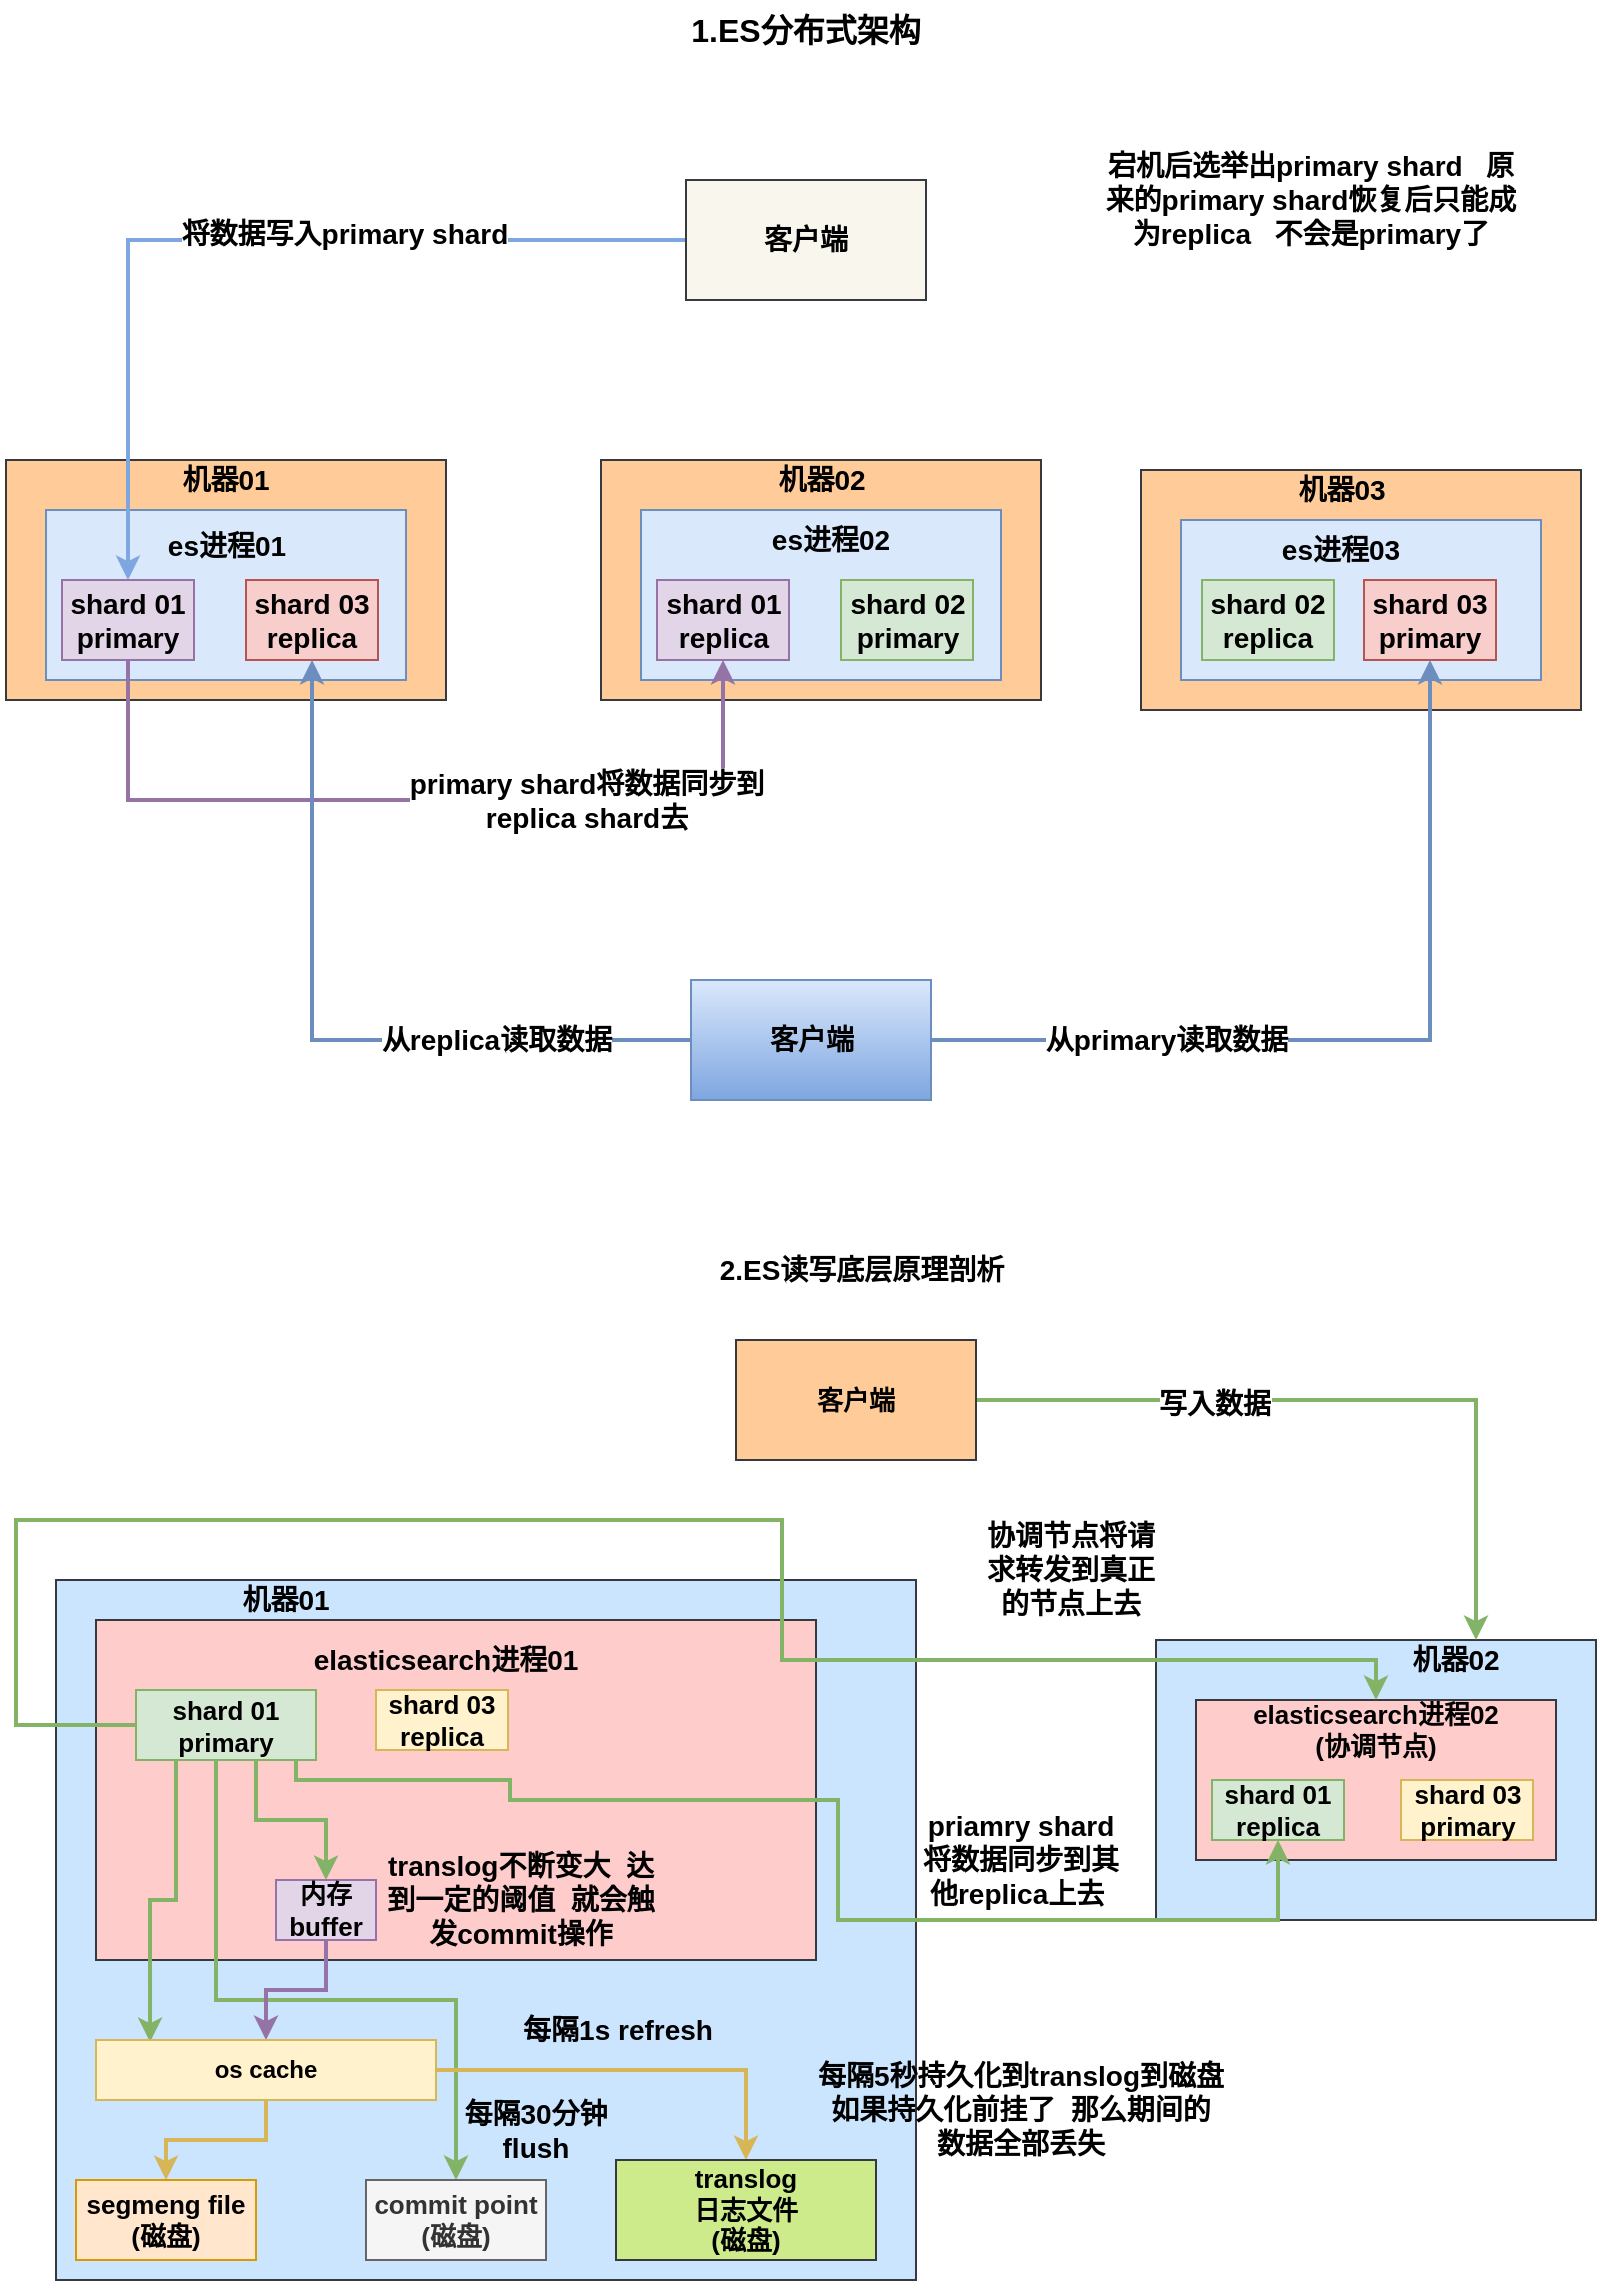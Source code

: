 <mxfile version="15.2.7" type="device" pages="3"><diagram id="0jMCeUNntdhyDlJ93cEk" name="es"><mxGraphModel dx="1024" dy="-577" grid="1" gridSize="10" guides="1" tooltips="1" connect="1" arrows="1" fold="1" page="1" pageScale="1" pageWidth="827" pageHeight="1169" math="0" shadow="0"><root><mxCell id="0"/><mxCell id="1" parent="0"/><mxCell id="6hgKpID6SJpWsVz11ASq-5" value="" style="rounded=0;whiteSpace=wrap;html=1;fillColor=#cce5ff;strokeColor=#36393d;" parent="1" vertex="1"><mxGeometry x="595" y="2000" width="220" height="140" as="geometry"/></mxCell><mxCell id="6hgKpID6SJpWsVz11ASq-9" value="" style="rounded=0;whiteSpace=wrap;html=1;fillColor=#ffcccc;strokeColor=#36393d;" parent="1" vertex="1"><mxGeometry x="615" y="2030" width="180" height="80" as="geometry"/></mxCell><mxCell id="3uVnQfU19yMsv7oNAwfB-8" value="" style="rounded=0;whiteSpace=wrap;html=1;fillColor=#ffcc99;strokeColor=#36393d;" parent="1" vertex="1"><mxGeometry x="317.5" y="1410" width="220" height="120" as="geometry"/></mxCell><mxCell id="3uVnQfU19yMsv7oNAwfB-9" value="" style="rounded=0;whiteSpace=wrap;html=1;fillColor=#dae8fc;strokeColor=#6c8ebf;" parent="1" vertex="1"><mxGeometry x="337.5" y="1435" width="180" height="85" as="geometry"/></mxCell><mxCell id="6hgKpID6SJpWsVz11ASq-2" value="" style="rounded=0;whiteSpace=wrap;html=1;fillColor=#cce5ff;strokeColor=#36393d;" parent="1" vertex="1"><mxGeometry x="45" y="1970" width="430" height="350" as="geometry"/></mxCell><mxCell id="6hgKpID6SJpWsVz11ASq-7" value="" style="rounded=0;whiteSpace=wrap;html=1;fillColor=#ffcccc;strokeColor=#36393d;" parent="1" vertex="1"><mxGeometry x="65" y="1990" width="360" height="170" as="geometry"/></mxCell><mxCell id="6hgKpID6SJpWsVz11ASq-11" value="&lt;font style=&quot;font-size: 14px&quot;&gt;&lt;b&gt;机器01&lt;/b&gt;&lt;/font&gt;" style="text;html=1;strokeColor=none;fillColor=none;align=center;verticalAlign=middle;whiteSpace=wrap;rounded=0;" parent="1" vertex="1"><mxGeometry x="135" y="1970" width="50" height="20" as="geometry"/></mxCell><mxCell id="6hgKpID6SJpWsVz11ASq-12" value="&lt;font style=&quot;font-size: 14px&quot;&gt;&lt;b&gt;机器02&lt;/b&gt;&lt;/font&gt;" style="text;html=1;strokeColor=none;fillColor=none;align=center;verticalAlign=middle;whiteSpace=wrap;rounded=0;" parent="1" vertex="1"><mxGeometry x="720" y="2000" width="50" height="20" as="geometry"/></mxCell><mxCell id="6hgKpID6SJpWsVz11ASq-28" style="edgeStyle=orthogonalEdgeStyle;rounded=0;orthogonalLoop=1;jettySize=auto;html=1;fillColor=#d5e8d4;strokeColor=#82b366;strokeWidth=2;" parent="1" source="6hgKpID6SJpWsVz11ASq-14" edge="1"><mxGeometry relative="1" as="geometry"><mxPoint x="755" y="2000" as="targetPoint"/><Array as="points"><mxPoint x="755" y="1880"/><mxPoint x="755" y="2000"/></Array></mxGeometry></mxCell><mxCell id="6hgKpID6SJpWsVz11ASq-29" value="&lt;b&gt;&lt;font style=&quot;font-size: 14px&quot;&gt;写入数据&lt;/font&gt;&lt;/b&gt;" style="edgeLabel;html=1;align=center;verticalAlign=middle;resizable=0;points=[];" parent="6hgKpID6SJpWsVz11ASq-28" vertex="1" connectable="0"><mxGeometry x="-0.571" y="-2" relative="1" as="geometry"><mxPoint x="38.83" as="offset"/></mxGeometry></mxCell><mxCell id="6hgKpID6SJpWsVz11ASq-14" value="&lt;b&gt;&lt;font style=&quot;font-size: 13px&quot;&gt;客户端&lt;/font&gt;&lt;/b&gt;" style="rounded=0;whiteSpace=wrap;html=1;fillColor=#ffcc99;strokeColor=#36393d;" parent="1" vertex="1"><mxGeometry x="385" y="1850" width="120" height="60" as="geometry"/></mxCell><mxCell id="6hgKpID6SJpWsVz11ASq-15" value="&lt;font style=&quot;font-size: 14px&quot;&gt;&lt;b&gt;2.ES读写底层原理剖析&lt;/b&gt;&lt;/font&gt;" style="text;html=1;strokeColor=none;fillColor=none;align=center;verticalAlign=middle;whiteSpace=wrap;rounded=0;" parent="1" vertex="1"><mxGeometry x="337.5" y="1800" width="220" height="30" as="geometry"/></mxCell><mxCell id="6hgKpID6SJpWsVz11ASq-16" value="&lt;font style=&quot;font-size: 14px&quot;&gt;&lt;b&gt;elasticsearch进程01&lt;/b&gt;&lt;/font&gt;" style="text;html=1;strokeColor=none;fillColor=none;align=center;verticalAlign=middle;whiteSpace=wrap;rounded=0;" parent="1" vertex="1"><mxGeometry x="165" y="2000" width="150" height="20" as="geometry"/></mxCell><mxCell id="6hgKpID6SJpWsVz11ASq-22" value="&lt;b style=&quot;font-size: 13px&quot;&gt;shard 01&lt;br&gt;replica&lt;/b&gt;" style="rounded=0;whiteSpace=wrap;html=1;fillColor=#d5e8d4;strokeColor=#82b366;" parent="1" vertex="1"><mxGeometry x="623" y="2070" width="66" height="30" as="geometry"/></mxCell><mxCell id="6hgKpID6SJpWsVz11ASq-23" value="&lt;b style=&quot;font-size: 13px&quot;&gt;shard 03&lt;br&gt;primary&lt;/b&gt;" style="rounded=0;whiteSpace=wrap;html=1;fillColor=#fff2cc;strokeColor=#d6b656;" parent="1" vertex="1"><mxGeometry x="717.5" y="2070" width="66" height="30" as="geometry"/></mxCell><mxCell id="6hgKpID6SJpWsVz11ASq-43" value="" style="edgeStyle=orthogonalEdgeStyle;rounded=0;orthogonalLoop=1;jettySize=auto;html=1;entryX=0.5;entryY=0;entryDx=0;entryDy=0;fillColor=#d5e8d4;strokeColor=#82b366;strokeWidth=2;" parent="1" source="6hgKpID6SJpWsVz11ASq-26" target="6hgKpID6SJpWsVz11ASq-32" edge="1"><mxGeometry relative="1" as="geometry"><Array as="points"><mxPoint x="145" y="2090"/><mxPoint x="180" y="2090"/></Array></mxGeometry></mxCell><mxCell id="6hgKpID6SJpWsVz11ASq-47" style="edgeStyle=orthogonalEdgeStyle;rounded=0;orthogonalLoop=1;jettySize=auto;html=1;entryX=0.5;entryY=1;entryDx=0;entryDy=0;fillColor=#d5e8d4;strokeColor=#82b366;strokeWidth=2;" parent="1" source="6hgKpID6SJpWsVz11ASq-26" target="6hgKpID6SJpWsVz11ASq-22" edge="1"><mxGeometry relative="1" as="geometry"><Array as="points"><mxPoint x="165" y="2070"/><mxPoint x="272" y="2070"/><mxPoint x="272" y="2080"/><mxPoint x="436" y="2080"/><mxPoint x="436" y="2140"/><mxPoint x="656" y="2140"/></Array></mxGeometry></mxCell><mxCell id="6hgKpID6SJpWsVz11ASq-52" style="edgeStyle=orthogonalEdgeStyle;rounded=0;orthogonalLoop=1;jettySize=auto;html=1;entryX=0.5;entryY=0;entryDx=0;entryDy=0;fillColor=#d5e8d4;strokeColor=#82b366;strokeWidth=2;" parent="1" source="6hgKpID6SJpWsVz11ASq-26" target="6hgKpID6SJpWsVz11ASq-51" edge="1"><mxGeometry relative="1" as="geometry"><Array as="points"><mxPoint x="125" y="2180"/><mxPoint x="245" y="2180"/></Array></mxGeometry></mxCell><mxCell id="6hgKpID6SJpWsVz11ASq-61" style="edgeStyle=orthogonalEdgeStyle;rounded=0;orthogonalLoop=1;jettySize=auto;html=1;entryX=0.159;entryY=0.033;entryDx=0;entryDy=0;entryPerimeter=0;fillColor=#d5e8d4;strokeColor=#82b366;strokeWidth=2;" parent="1" source="6hgKpID6SJpWsVz11ASq-26" target="6hgKpID6SJpWsVz11ASq-34" edge="1"><mxGeometry relative="1" as="geometry"><Array as="points"><mxPoint x="105" y="2130"/><mxPoint x="92" y="2130"/></Array></mxGeometry></mxCell><mxCell id="3uVnQfU19yMsv7oNAwfB-31" style="edgeStyle=orthogonalEdgeStyle;rounded=0;orthogonalLoop=1;jettySize=auto;html=1;entryX=0.5;entryY=0;entryDx=0;entryDy=0;strokeColor=#82b366;strokeWidth=2;fillColor=#d5e8d4;" parent="1" source="6hgKpID6SJpWsVz11ASq-26" target="6hgKpID6SJpWsVz11ASq-31" edge="1"><mxGeometry relative="1" as="geometry"><Array as="points"><mxPoint x="25" y="2043"/><mxPoint x="25" y="1940"/><mxPoint x="408" y="1940"/><mxPoint x="408" y="2010"/><mxPoint x="705" y="2010"/></Array></mxGeometry></mxCell><mxCell id="6hgKpID6SJpWsVz11ASq-26" value="&lt;font style=&quot;font-size: 13px&quot;&gt;&lt;b&gt;shard 01&lt;br&gt;primary&lt;/b&gt;&lt;/font&gt;" style="rounded=0;whiteSpace=wrap;html=1;fillColor=#d5e8d4;strokeColor=#82b366;" parent="1" vertex="1"><mxGeometry x="85" y="2025" width="90" height="35" as="geometry"/></mxCell><mxCell id="6hgKpID6SJpWsVz11ASq-27" value="&lt;b style=&quot;font-size: 13px&quot;&gt;shard 03&lt;br&gt;replica&lt;/b&gt;" style="rounded=0;whiteSpace=wrap;html=1;fillColor=#fff2cc;strokeColor=#d6b656;" parent="1" vertex="1"><mxGeometry x="205" y="2025" width="66" height="30" as="geometry"/></mxCell><mxCell id="6hgKpID6SJpWsVz11ASq-31" value="&lt;font style=&quot;font-size: 13px&quot;&gt;&lt;b&gt;elasticsearch进程02&lt;br&gt;(协调节点)&lt;/b&gt;&lt;br&gt;&lt;/font&gt;" style="text;html=1;strokeColor=none;fillColor=none;align=center;verticalAlign=middle;whiteSpace=wrap;rounded=0;" parent="1" vertex="1"><mxGeometry x="640" y="2030" width="130" height="30" as="geometry"/></mxCell><mxCell id="6hgKpID6SJpWsVz11ASq-37" style="edgeStyle=orthogonalEdgeStyle;rounded=0;orthogonalLoop=1;jettySize=auto;html=1;entryX=0.5;entryY=0;entryDx=0;entryDy=0;strokeWidth=2;fillColor=#e1d5e7;strokeColor=#9673a6;" parent="1" source="6hgKpID6SJpWsVz11ASq-32" target="6hgKpID6SJpWsVz11ASq-34" edge="1"><mxGeometry relative="1" as="geometry"/></mxCell><mxCell id="6hgKpID6SJpWsVz11ASq-32" value="&lt;b&gt;&lt;font style=&quot;font-size: 13px&quot;&gt;内存buffer&lt;/font&gt;&lt;/b&gt;" style="rounded=0;whiteSpace=wrap;html=1;fillColor=#e1d5e7;strokeColor=#9673a6;" parent="1" vertex="1"><mxGeometry x="155" y="2120" width="50" height="30" as="geometry"/></mxCell><mxCell id="6hgKpID6SJpWsVz11ASq-38" value="" style="edgeStyle=orthogonalEdgeStyle;rounded=0;orthogonalLoop=1;jettySize=auto;html=1;strokeWidth=2;fillColor=#fff2cc;strokeColor=#d6b656;" parent="1" source="6hgKpID6SJpWsVz11ASq-34" target="6hgKpID6SJpWsVz11ASq-36" edge="1"><mxGeometry relative="1" as="geometry"/></mxCell><mxCell id="6hgKpID6SJpWsVz11ASq-62" style="edgeStyle=orthogonalEdgeStyle;rounded=0;orthogonalLoop=1;jettySize=auto;html=1;entryX=0.5;entryY=0;entryDx=0;entryDy=0;fillColor=#fff2cc;strokeColor=#d6b656;strokeWidth=2;" parent="1" source="6hgKpID6SJpWsVz11ASq-34" target="6hgKpID6SJpWsVz11ASq-58" edge="1"><mxGeometry relative="1" as="geometry"/></mxCell><mxCell id="6hgKpID6SJpWsVz11ASq-34" value="&lt;b&gt;os cache&lt;/b&gt;" style="rounded=0;whiteSpace=wrap;html=1;fillColor=#fff2cc;strokeColor=#d6b656;" parent="1" vertex="1"><mxGeometry x="65" y="2200" width="170" height="30" as="geometry"/></mxCell><mxCell id="6hgKpID6SJpWsVz11ASq-36" value="&lt;font style=&quot;font-size: 13px&quot;&gt;&lt;b&gt;segmeng file&lt;br&gt;(磁盘)&lt;/b&gt;&lt;/font&gt;" style="rounded=0;whiteSpace=wrap;html=1;fillColor=#ffe6cc;strokeColor=#d79b00;" parent="1" vertex="1"><mxGeometry x="55" y="2270" width="90" height="40" as="geometry"/></mxCell><mxCell id="6hgKpID6SJpWsVz11ASq-40" value="&lt;font style=&quot;font-size: 14px&quot;&gt;&lt;b&gt;协调节点将请求转发到真正的节点上去&lt;/b&gt;&lt;/font&gt;" style="text;html=1;strokeColor=none;fillColor=none;align=center;verticalAlign=middle;whiteSpace=wrap;rounded=0;" parent="1" vertex="1"><mxGeometry x="505" y="1940" width="95" height="50" as="geometry"/></mxCell><mxCell id="6hgKpID6SJpWsVz11ASq-45" value="&lt;font style=&quot;font-size: 14px&quot;&gt;&lt;b&gt;每隔1s refresh&lt;/b&gt;&lt;/font&gt;" style="text;html=1;strokeColor=none;fillColor=none;align=center;verticalAlign=middle;whiteSpace=wrap;rounded=0;" parent="1" vertex="1"><mxGeometry x="271" y="2180" width="110" height="30" as="geometry"/></mxCell><mxCell id="6hgKpID6SJpWsVz11ASq-46" value="&lt;font style=&quot;font-size: 14px&quot;&gt;&lt;b&gt;translog不断变大&amp;nbsp; 达到一定的阈值&amp;nbsp; 就会触发commit操作&lt;/b&gt;&lt;/font&gt;" style="text;html=1;strokeColor=none;fillColor=none;align=center;verticalAlign=middle;whiteSpace=wrap;rounded=0;" parent="1" vertex="1"><mxGeometry x="205" y="2110" width="145" height="40" as="geometry"/></mxCell><mxCell id="6hgKpID6SJpWsVz11ASq-48" value="&lt;font style=&quot;font-size: 14px&quot;&gt;&lt;b&gt;priamry shard&lt;br&gt;将数据同步到其他replica上去&amp;nbsp;&lt;/b&gt;&lt;/font&gt;" style="text;html=1;strokeColor=none;fillColor=none;align=center;verticalAlign=middle;whiteSpace=wrap;rounded=0;" parent="1" vertex="1"><mxGeometry x="475" y="2080" width="105" height="60" as="geometry"/></mxCell><mxCell id="6hgKpID6SJpWsVz11ASq-51" value="&lt;b style=&quot;font-size: 13px&quot;&gt;commit point&lt;br&gt;(磁盘)&lt;/b&gt;" style="rounded=0;whiteSpace=wrap;html=1;fillColor=#f5f5f5;strokeColor=#666666;fontColor=#333333;" parent="1" vertex="1"><mxGeometry x="200" y="2270" width="90" height="40" as="geometry"/></mxCell><mxCell id="6hgKpID6SJpWsVz11ASq-54" value="&lt;font style=&quot;font-size: 14px&quot;&gt;&lt;b&gt;每隔30分钟&lt;br&gt;flush&lt;/b&gt;&lt;/font&gt;" style="text;html=1;strokeColor=none;fillColor=none;align=center;verticalAlign=middle;whiteSpace=wrap;rounded=0;" parent="1" vertex="1"><mxGeometry x="240" y="2230" width="90" height="30" as="geometry"/></mxCell><mxCell id="6hgKpID6SJpWsVz11ASq-58" value="&lt;b style=&quot;font-size: 13px&quot;&gt;translog&lt;br&gt;日志文件&lt;br&gt;(磁盘)&lt;/b&gt;" style="rounded=0;whiteSpace=wrap;html=1;fillColor=#cdeb8b;strokeColor=#36393d;" parent="1" vertex="1"><mxGeometry x="325" y="2260" width="130" height="50" as="geometry"/></mxCell><mxCell id="6hgKpID6SJpWsVz11ASq-66" value="&lt;font style=&quot;font-size: 14px&quot;&gt;&lt;b&gt;每隔5秒持久化到translog到磁盘&lt;br&gt;如果持久化前挂了&amp;nbsp; 那么期间的数据全部丢失&lt;/b&gt;&lt;/font&gt;" style="text;html=1;strokeColor=none;fillColor=none;align=center;verticalAlign=middle;whiteSpace=wrap;rounded=0;" parent="1" vertex="1"><mxGeometry x="425" y="2200" width="205" height="70" as="geometry"/></mxCell><mxCell id="3uVnQfU19yMsv7oNAwfB-1" value="&lt;font size=&quot;1&quot;&gt;&lt;b style=&quot;font-size: 16px&quot;&gt;1.ES分布式架构&lt;/b&gt;&lt;/font&gt;" style="text;html=1;strokeColor=none;fillColor=none;align=center;verticalAlign=middle;whiteSpace=wrap;rounded=0;" parent="1" vertex="1"><mxGeometry x="310" y="1180" width="220" height="30" as="geometry"/></mxCell><mxCell id="3uVnQfU19yMsv7oNAwfB-2" value="" style="rounded=0;whiteSpace=wrap;html=1;fillColor=#ffcc99;strokeColor=#36393d;" parent="1" vertex="1"><mxGeometry x="20" y="1410" width="220" height="120" as="geometry"/></mxCell><mxCell id="3uVnQfU19yMsv7oNAwfB-3" value="" style="rounded=0;whiteSpace=wrap;html=1;fillColor=#dae8fc;strokeColor=#6c8ebf;" parent="1" vertex="1"><mxGeometry x="40" y="1435" width="180" height="85" as="geometry"/></mxCell><mxCell id="3uVnQfU19yMsv7oNAwfB-4" value="&lt;font style=&quot;font-size: 14px&quot;&gt;&lt;b&gt;机器01&lt;/b&gt;&lt;/font&gt;" style="text;html=1;strokeColor=none;fillColor=none;align=center;verticalAlign=middle;whiteSpace=wrap;rounded=0;" parent="1" vertex="1"><mxGeometry x="105" y="1410" width="50" height="20" as="geometry"/></mxCell><mxCell id="3uVnQfU19yMsv7oNAwfB-27" value="&lt;font style=&quot;font-size: 14px&quot;&gt;&lt;b&gt;primary shard将数据同步到&lt;br&gt;replica shard去&lt;/b&gt;&lt;/font&gt;" style="edgeStyle=orthogonalEdgeStyle;rounded=0;orthogonalLoop=1;jettySize=auto;html=1;entryX=0.5;entryY=1;entryDx=0;entryDy=0;fillColor=#e1d5e7;strokeColor=#9673a6;strokeWidth=2;" parent="1" source="3uVnQfU19yMsv7oNAwfB-5" target="3uVnQfU19yMsv7oNAwfB-11" edge="1"><mxGeometry x="0.367" relative="1" as="geometry"><Array as="points"><mxPoint x="81" y="1580"/><mxPoint x="379" y="1580"/></Array><mxPoint as="offset"/></mxGeometry></mxCell><mxCell id="3uVnQfU19yMsv7oNAwfB-5" value="&lt;font style=&quot;font-size: 14px&quot;&gt;&lt;b&gt;shard 01&lt;br&gt;primary&lt;/b&gt;&lt;/font&gt;" style="rounded=0;whiteSpace=wrap;html=1;fillColor=#e1d5e7;strokeColor=#9673a6;" parent="1" vertex="1"><mxGeometry x="48" y="1470" width="66" height="40" as="geometry"/></mxCell><mxCell id="3uVnQfU19yMsv7oNAwfB-6" value="&lt;font style=&quot;font-size: 14px&quot;&gt;&lt;b&gt;shard 03&lt;br&gt;replica&lt;/b&gt;&lt;/font&gt;" style="rounded=0;whiteSpace=wrap;html=1;fillColor=#f8cecc;strokeColor=#b85450;" parent="1" vertex="1"><mxGeometry x="140" y="1470" width="66" height="40" as="geometry"/></mxCell><mxCell id="3uVnQfU19yMsv7oNAwfB-7" value="&lt;font&gt;&lt;font style=&quot;font-size: 14px&quot;&gt;&lt;b&gt;es进程01&lt;/b&gt;&lt;/font&gt;&lt;br&gt;&lt;/font&gt;" style="text;html=1;strokeColor=none;fillColor=none;align=center;verticalAlign=middle;whiteSpace=wrap;rounded=0;" parent="1" vertex="1"><mxGeometry x="92.5" y="1440" width="75" height="25" as="geometry"/></mxCell><mxCell id="3uVnQfU19yMsv7oNAwfB-10" value="&lt;font style=&quot;font-size: 14px&quot;&gt;&lt;b&gt;机器02&lt;/b&gt;&lt;/font&gt;" style="text;html=1;strokeColor=none;fillColor=none;align=center;verticalAlign=middle;whiteSpace=wrap;rounded=0;" parent="1" vertex="1"><mxGeometry x="402.5" y="1410" width="50" height="20" as="geometry"/></mxCell><mxCell id="3uVnQfU19yMsv7oNAwfB-11" value="&lt;b style=&quot;font-size: 14px&quot;&gt;shard 01&lt;br&gt;replica&lt;/b&gt;" style="rounded=0;whiteSpace=wrap;html=1;fillColor=#e1d5e7;strokeColor=#9673a6;" parent="1" vertex="1"><mxGeometry x="345.5" y="1470" width="66" height="40" as="geometry"/></mxCell><mxCell id="3uVnQfU19yMsv7oNAwfB-12" value="&lt;font style=&quot;font-size: 14px&quot;&gt;&lt;b&gt;shard 02&lt;br&gt;primary&lt;/b&gt;&lt;/font&gt;" style="rounded=0;whiteSpace=wrap;html=1;fillColor=#d5e8d4;strokeColor=#82b366;" parent="1" vertex="1"><mxGeometry x="437.5" y="1470" width="66" height="40" as="geometry"/></mxCell><mxCell id="3uVnQfU19yMsv7oNAwfB-13" value="&lt;font style=&quot;font-size: 13px&quot;&gt;&lt;br&gt;&lt;/font&gt;" style="text;html=1;strokeColor=none;fillColor=none;align=center;verticalAlign=middle;whiteSpace=wrap;rounded=0;" parent="1" vertex="1"><mxGeometry x="362.5" y="1430" width="130" height="30" as="geometry"/></mxCell><mxCell id="3uVnQfU19yMsv7oNAwfB-14" value="" style="rounded=0;whiteSpace=wrap;html=1;fillColor=#ffcc99;strokeColor=#36393d;" parent="1" vertex="1"><mxGeometry x="587.5" y="1415" width="220" height="120" as="geometry"/></mxCell><mxCell id="3uVnQfU19yMsv7oNAwfB-15" value="" style="rounded=0;whiteSpace=wrap;html=1;fillColor=#dae8fc;strokeColor=#6c8ebf;" parent="1" vertex="1"><mxGeometry x="607.5" y="1440" width="180" height="80" as="geometry"/></mxCell><mxCell id="3uVnQfU19yMsv7oNAwfB-16" value="&lt;font style=&quot;font-size: 14px&quot;&gt;&lt;b&gt;机器03&lt;/b&gt;&lt;/font&gt;" style="text;html=1;strokeColor=none;fillColor=none;align=center;verticalAlign=middle;whiteSpace=wrap;rounded=0;" parent="1" vertex="1"><mxGeometry x="662.5" y="1415" width="50" height="20" as="geometry"/></mxCell><mxCell id="3uVnQfU19yMsv7oNAwfB-17" value="&lt;font style=&quot;font-size: 14px&quot;&gt;&lt;b&gt;shard 02&lt;br&gt;replica&lt;/b&gt;&lt;/font&gt;" style="rounded=0;whiteSpace=wrap;html=1;fillColor=#d5e8d4;strokeColor=#82b366;" parent="1" vertex="1"><mxGeometry x="618" y="1470" width="66" height="40" as="geometry"/></mxCell><mxCell id="3uVnQfU19yMsv7oNAwfB-18" value="&lt;font style=&quot;font-size: 14px&quot;&gt;&lt;b&gt;shard 03&lt;br&gt;primary&lt;/b&gt;&lt;/font&gt;" style="rounded=0;whiteSpace=wrap;html=1;fillColor=#f8cecc;strokeColor=#b85450;" parent="1" vertex="1"><mxGeometry x="699" y="1470" width="66" height="40" as="geometry"/></mxCell><mxCell id="3uVnQfU19yMsv7oNAwfB-21" style="edgeStyle=orthogonalEdgeStyle;rounded=0;orthogonalLoop=1;jettySize=auto;html=1;entryX=0.5;entryY=0;entryDx=0;entryDy=0;fillColor=#f9f7ed;strokeWidth=2;strokeColor=#7EA6E0;" parent="1" source="3uVnQfU19yMsv7oNAwfB-20" target="3uVnQfU19yMsv7oNAwfB-5" edge="1"><mxGeometry relative="1" as="geometry"/></mxCell><mxCell id="3uVnQfU19yMsv7oNAwfB-26" value="&lt;font style=&quot;font-size: 14px&quot;&gt;&lt;b&gt;将数据写入primary shard&lt;/b&gt;&lt;/font&gt;" style="edgeLabel;html=1;align=center;verticalAlign=middle;resizable=0;points=[];" parent="3uVnQfU19yMsv7oNAwfB-21" vertex="1" connectable="0"><mxGeometry x="-0.238" y="-3" relative="1" as="geometry"><mxPoint as="offset"/></mxGeometry></mxCell><mxCell id="3uVnQfU19yMsv7oNAwfB-20" value="&lt;font style=&quot;font-size: 14px&quot;&gt;&lt;b&gt;客户端&lt;/b&gt;&lt;/font&gt;" style="rounded=0;whiteSpace=wrap;html=1;fillColor=#f9f7ed;strokeColor=#36393d;" parent="1" vertex="1"><mxGeometry x="360" y="1270" width="120" height="60" as="geometry"/></mxCell><mxCell id="3uVnQfU19yMsv7oNAwfB-22" value="&lt;font&gt;&lt;font style=&quot;font-size: 14px&quot;&gt;&lt;b&gt;es进程02&lt;/b&gt;&lt;/font&gt;&lt;br&gt;&lt;/font&gt;" style="text;html=1;strokeColor=none;fillColor=none;align=center;verticalAlign=middle;whiteSpace=wrap;rounded=0;" parent="1" vertex="1"><mxGeometry x="395" y="1435" width="75" height="30" as="geometry"/></mxCell><mxCell id="3uVnQfU19yMsv7oNAwfB-25" value="&lt;font&gt;&lt;font style=&quot;font-size: 14px&quot;&gt;&lt;b&gt;es进程03&lt;/b&gt;&lt;/font&gt;&lt;br&gt;&lt;/font&gt;" style="text;html=1;strokeColor=none;fillColor=none;align=center;verticalAlign=middle;whiteSpace=wrap;rounded=0;" parent="1" vertex="1"><mxGeometry x="650" y="1440" width="75" height="30" as="geometry"/></mxCell><mxCell id="3uVnQfU19yMsv7oNAwfB-34" style="edgeStyle=orthogonalEdgeStyle;rounded=0;orthogonalLoop=1;jettySize=auto;html=1;strokeWidth=2;fillColor=#dae8fc;strokeColor=#6c8ebf;gradientColor=#7ea6e0;" parent="1" source="3uVnQfU19yMsv7oNAwfB-33" target="3uVnQfU19yMsv7oNAwfB-6" edge="1"><mxGeometry relative="1" as="geometry"/></mxCell><mxCell id="3uVnQfU19yMsv7oNAwfB-36" value="&lt;font style=&quot;font-size: 14px&quot;&gt;&lt;b&gt;从replica读取数据&lt;/b&gt;&lt;/font&gt;" style="edgeLabel;html=1;align=center;verticalAlign=middle;resizable=0;points=[];" parent="3uVnQfU19yMsv7oNAwfB-34" vertex="1" connectable="0"><mxGeometry x="-0.568" y="-2" relative="1" as="geometry"><mxPoint x="-15.83" y="2" as="offset"/></mxGeometry></mxCell><mxCell id="3uVnQfU19yMsv7oNAwfB-35" style="edgeStyle=orthogonalEdgeStyle;rounded=0;orthogonalLoop=1;jettySize=auto;html=1;strokeColor=#6c8ebf;strokeWidth=2;gradientColor=#7ea6e0;fillColor=#dae8fc;" parent="1" source="3uVnQfU19yMsv7oNAwfB-33" target="3uVnQfU19yMsv7oNAwfB-18" edge="1"><mxGeometry relative="1" as="geometry"/></mxCell><mxCell id="3uVnQfU19yMsv7oNAwfB-33" value="&lt;font style=&quot;font-size: 14px&quot;&gt;&lt;b&gt;客户端&lt;/b&gt;&lt;/font&gt;" style="rounded=0;whiteSpace=wrap;html=1;fillColor=#dae8fc;strokeColor=#6c8ebf;gradientColor=#7ea6e0;" parent="1" vertex="1"><mxGeometry x="362.5" y="1670" width="120" height="60" as="geometry"/></mxCell><mxCell id="3uVnQfU19yMsv7oNAwfB-37" value="&lt;font style=&quot;font-size: 14px&quot;&gt;&lt;b&gt;从primary读取数据&lt;/b&gt;&lt;/font&gt;" style="edgeLabel;html=1;align=center;verticalAlign=middle;resizable=0;points=[];" parent="1" vertex="1" connectable="0"><mxGeometry x="600.003" y="1700" as="geometry"/></mxCell><mxCell id="3uVnQfU19yMsv7oNAwfB-38" value="&lt;font style=&quot;font-size: 14px&quot;&gt;&lt;b&gt;宕机后选举出primary shard&amp;nbsp; &amp;nbsp;原来的primary shard恢复后只能成为replica&amp;nbsp; &amp;nbsp;不会是primary了&lt;/b&gt;&lt;/font&gt;" style="text;html=1;strokeColor=none;fillColor=none;align=center;verticalAlign=middle;whiteSpace=wrap;rounded=0;" parent="1" vertex="1"><mxGeometry x="565" y="1240" width="215" height="80" as="geometry"/></mxCell></root></mxGraphModel></diagram><diagram id="jmSbS3M2rPlPLlIMFIXw" name="rocketmq"><mxGraphModel dx="1024" dy="592" grid="1" gridSize="10" guides="1" tooltips="1" connect="1" arrows="1" fold="1" page="1" pageScale="1" pageWidth="827" pageHeight="1169" math="0" shadow="0"><root><mxCell id="paauRUtRm7kLdqb-lC1J-0"/><mxCell id="paauRUtRm7kLdqb-lC1J-1" parent="paauRUtRm7kLdqb-lC1J-0"/></root></mxGraphModel></diagram><diagram id="OX313vULZ29FQD4yTQvK" name="kafka"><mxGraphModel dx="1024" dy="592" grid="1" gridSize="10" guides="1" tooltips="1" connect="1" arrows="1" fold="1" page="1" pageScale="1" pageWidth="827" pageHeight="1169" math="0" shadow="0"><root><mxCell id="wPYCYI_PYk0JzbjPedZh-0"/><mxCell id="wPYCYI_PYk0JzbjPedZh-1" parent="wPYCYI_PYk0JzbjPedZh-0"/></root></mxGraphModel></diagram></mxfile>
